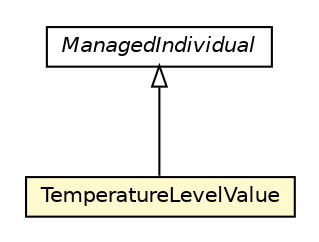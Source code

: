 #!/usr/local/bin/dot
#
# Class diagram 
# Generated by UMLGraph version R5_6-24-gf6e263 (http://www.umlgraph.org/)
#

digraph G {
	edge [fontname="Helvetica",fontsize=10,labelfontname="Helvetica",labelfontsize=10];
	node [fontname="Helvetica",fontsize=10,shape=plaintext];
	nodesep=0.25;
	ranksep=0.5;
	// org.universAAL.ontology.device.TemperatureLevelValue
	c362764 [label=<<table title="org.universAAL.ontology.device.TemperatureLevelValue" border="0" cellborder="1" cellspacing="0" cellpadding="2" port="p" bgcolor="lemonChiffon" href="./TemperatureLevelValue.html">
		<tr><td><table border="0" cellspacing="0" cellpadding="1">
<tr><td align="center" balign="center"> TemperatureLevelValue </td></tr>
		</table></td></tr>
		</table>>, URL="./TemperatureLevelValue.html", fontname="Helvetica", fontcolor="black", fontsize=10.0];
	//org.universAAL.ontology.device.TemperatureLevelValue extends org.universAAL.middleware.owl.ManagedIndividual
	c363214:p -> c362764:p [dir=back,arrowtail=empty];
	// org.universAAL.middleware.owl.ManagedIndividual
	c363214 [label=<<table title="org.universAAL.middleware.owl.ManagedIndividual" border="0" cellborder="1" cellspacing="0" cellpadding="2" port="p" href="http://java.sun.com/j2se/1.4.2/docs/api/org/universAAL/middleware/owl/ManagedIndividual.html">
		<tr><td><table border="0" cellspacing="0" cellpadding="1">
<tr><td align="center" balign="center"><font face="Helvetica-Oblique"> ManagedIndividual </font></td></tr>
		</table></td></tr>
		</table>>, URL="http://java.sun.com/j2se/1.4.2/docs/api/org/universAAL/middleware/owl/ManagedIndividual.html", fontname="Helvetica", fontcolor="black", fontsize=10.0];
}

